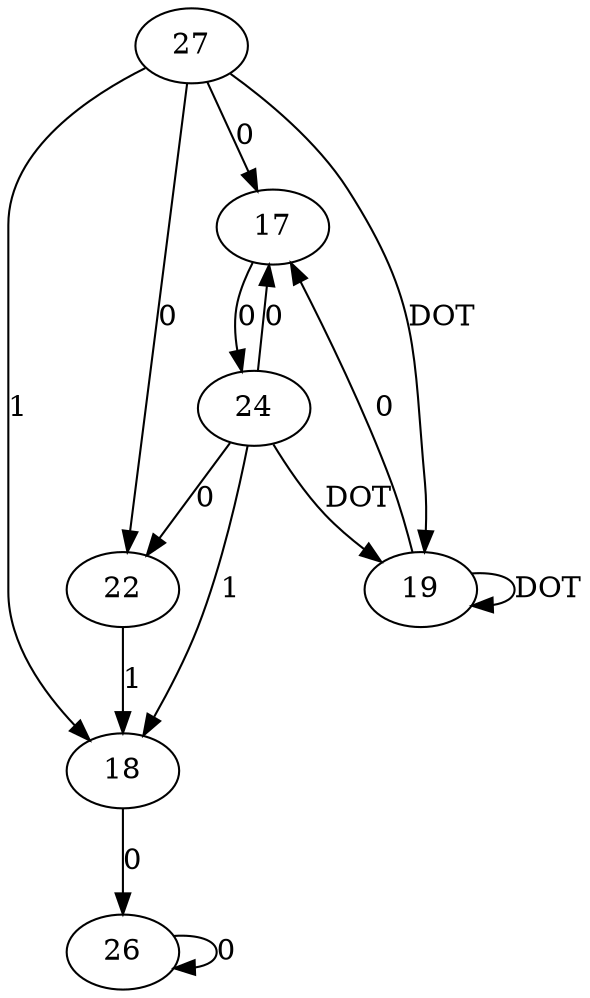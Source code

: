 digraph nfa{
27 -> 22 [label="0"];
27 -> 17 [label="0"];
27 -> 18 [label="1"];
27 -> 19 [label="DOT"];
22 -> 18 [label="1"];
26 -> 26 [label="0"];
24 -> 22 [label="0"];
24 -> 17 [label="0"];
24 -> 18 [label="1"];
24 -> 19 [label="DOT"];
18 -> 26 [label="0"];
19 -> 17 [label="0"];
19 -> 19 [label="DOT"];
17 -> 24 [label="0"];
}